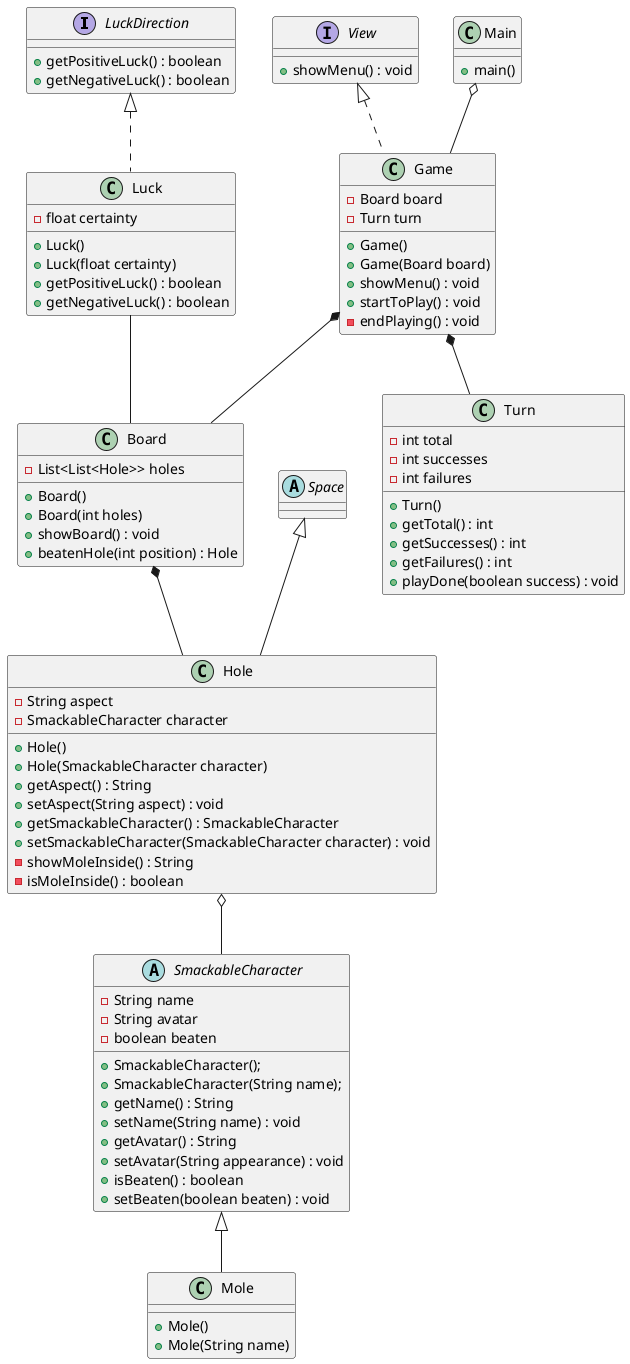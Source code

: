 @startuml

interface LuckDirection{
  + getPositiveLuck() : boolean
  + getNegativeLuck() : boolean
}

interface View{
    + showMenu() : void
}

abstract class SmackableCharacter{
    - String name
    - String avatar
    - boolean beaten
    + SmackableCharacter();
    + SmackableCharacter(String name);
    + getName() : String
    + setName(String name) : void
    + getAvatar() : String
    + setAvatar(String appearance) : void
    + isBeaten() : boolean
    + setBeaten(boolean beaten) : void
}

abstract class Space {

}

class Luck implements LuckDirection{
    - float certainty
    + Luck()
    + Luck(float certainty)
    + getPositiveLuck() : boolean
    + getNegativeLuck() : boolean
}

class Mole extends SmackableCharacter{
 + Mole()
 + Mole(String name)
}

class Board {
  - List<List<Hole>> holes
  + Board()
  + Board(int holes)
  + showBoard() : void
  + beatenHole(int position) : Hole
}
class Hole extends Space {
  - String aspect
  - SmackableCharacter character
  + Hole()
  + Hole(SmackableCharacter character)
  + getAspect() : String
  + setAspect(String aspect) : void
  + getSmackableCharacter() : SmackableCharacter
  + setSmackableCharacter(SmackableCharacter character) : void
  - showMoleInside() : String
  - isMoleInside() : boolean
}
class Game implements View {
  - Board board
  - Turn turn
  + Game()
  + Game(Board board)
  + showMenu() : void
  + startToPlay() : void
  - endPlaying() : void
}

class Turn {
    - int total
    - int successes
    - int failures
    + Turn()
    + getTotal() : int
    + getSuccesses() : int
    + getFailures() : int
    + playDone(boolean success) : void

}

class Main{
  + main()
}

Hole o-- SmackableCharacter
Board *-- Hole
Luck -- Board
Game *-- Board
Game *-- Turn
Main o-- Game
@enduml
